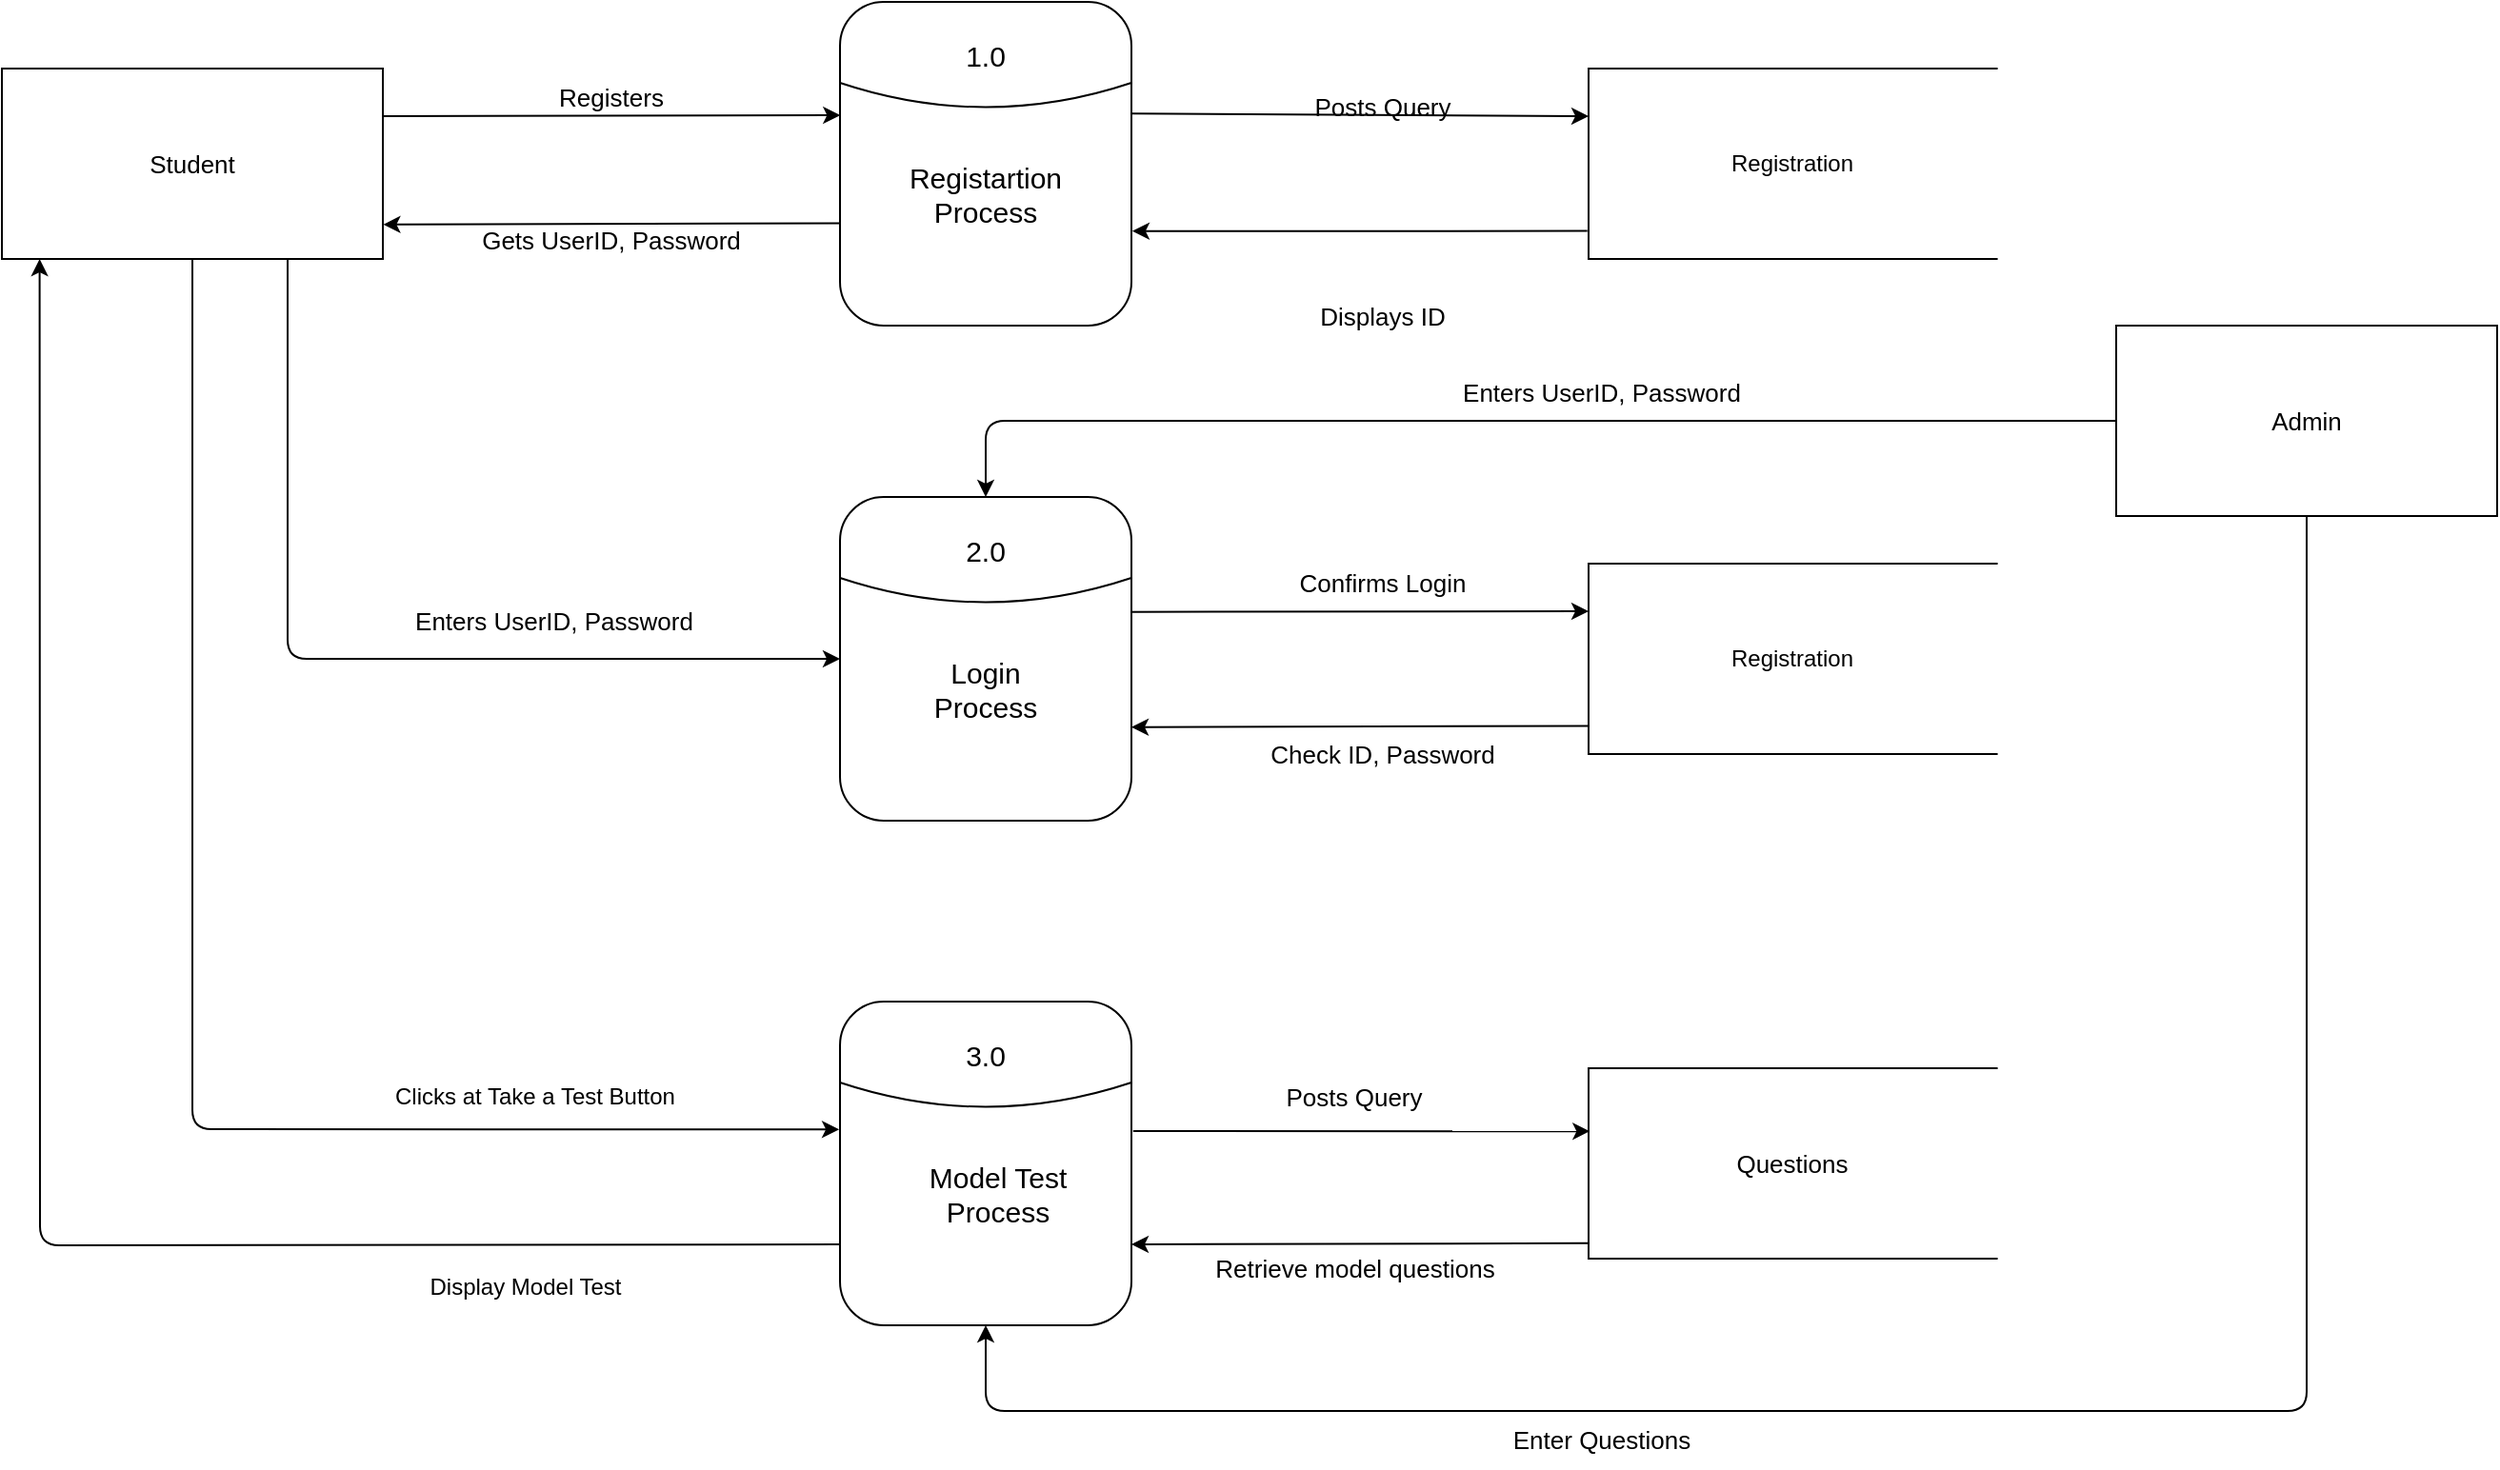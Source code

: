 <mxfile version="22.0.2" type="device">
  <diagram name="Page-1" id="Z-wb2gNtwLOhCS0-J-pc">
    <mxGraphModel dx="2128" dy="1016" grid="1" gridSize="10" guides="1" tooltips="1" connect="1" arrows="1" fold="1" page="0" pageScale="1" pageWidth="850" pageHeight="1100" math="0" shadow="0">
      <root>
        <mxCell id="0" />
        <mxCell id="1" parent="0" />
        <mxCell id="M_ZJVy5GG4jqJxde9E4l-4" style="edgeStyle=orthogonalEdgeStyle;rounded=1;orthogonalLoop=1;jettySize=auto;html=1;exitX=0.75;exitY=1;exitDx=0;exitDy=0;entryX=0;entryY=0.5;entryDx=0;entryDy=0;" edge="1" parent="1" source="Jwdn6dMMMGBfEsykWMbw-12" target="-IJpLmdYqkzlUvNU0imr-54">
          <mxGeometry relative="1" as="geometry" />
        </mxCell>
        <mxCell id="Jwdn6dMMMGBfEsykWMbw-12" value="&lt;font style=&quot;font-size: 13px;&quot;&gt;Student&lt;/font&gt;" style="rounded=0;whiteSpace=wrap;html=1;" parent="1" vertex="1">
          <mxGeometry x="-40" y="175" width="200" height="100" as="geometry" />
        </mxCell>
        <mxCell id="Jwdn6dMMMGBfEsykWMbw-13" value="" style="endArrow=classic;html=1;rounded=0;exitX=1;exitY=0.25;exitDx=0;exitDy=0;entryX=0.001;entryY=0.35;entryDx=0;entryDy=0;entryPerimeter=0;" parent="1" source="Jwdn6dMMMGBfEsykWMbw-12" target="-IJpLmdYqkzlUvNU0imr-1" edge="1">
          <mxGeometry width="50" height="50" relative="1" as="geometry">
            <mxPoint x="280" y="350" as="sourcePoint" />
            <mxPoint x="410.82" y="230.57" as="targetPoint" />
          </mxGeometry>
        </mxCell>
        <mxCell id="Jwdn6dMMMGBfEsykWMbw-14" value="" style="endArrow=classic;html=1;rounded=0;exitX=-0.002;exitY=0.684;exitDx=0;exitDy=0;entryX=1.001;entryY=0.819;entryDx=0;entryDy=0;exitPerimeter=0;entryPerimeter=0;" parent="1" source="-IJpLmdYqkzlUvNU0imr-1" target="Jwdn6dMMMGBfEsykWMbw-12" edge="1">
          <mxGeometry width="50" height="50" relative="1" as="geometry">
            <mxPoint x="410.69" y="260.6" as="sourcePoint" />
            <mxPoint x="130" y="270" as="targetPoint" />
          </mxGeometry>
        </mxCell>
        <mxCell id="Jwdn6dMMMGBfEsykWMbw-16" value="&lt;font style=&quot;font-size: 13px;&quot;&gt;Registers&lt;/font&gt;" style="text;html=1;strokeColor=none;fillColor=none;align=center;verticalAlign=middle;whiteSpace=wrap;rounded=0;" parent="1" vertex="1">
          <mxGeometry x="250" y="175" width="60" height="30" as="geometry" />
        </mxCell>
        <mxCell id="Jwdn6dMMMGBfEsykWMbw-20" value="&lt;font style=&quot;font-size: 13px;&quot;&gt;Gets UserID, Password&lt;/font&gt;" style="text;html=1;strokeColor=none;fillColor=none;align=center;verticalAlign=middle;whiteSpace=wrap;rounded=0;" parent="1" vertex="1">
          <mxGeometry x="205" y="250" width="150" height="30" as="geometry" />
        </mxCell>
        <mxCell id="Jwdn6dMMMGBfEsykWMbw-31" value="&lt;font style=&quot;font-size: 13px;&quot;&gt;Enters UserID, Password&lt;/font&gt;" style="text;html=1;strokeColor=none;fillColor=none;align=center;verticalAlign=middle;whiteSpace=wrap;rounded=0;rotation=0;" parent="1" vertex="1">
          <mxGeometry x="160" y="450" width="180" height="30" as="geometry" />
        </mxCell>
        <mxCell id="Jwdn6dMMMGBfEsykWMbw-41" value="" style="endArrow=classic;html=1;rounded=1;exitX=0.5;exitY=1;exitDx=0;exitDy=0;entryX=-0.003;entryY=0.395;entryDx=0;entryDy=0;entryPerimeter=0;" parent="1" source="Jwdn6dMMMGBfEsykWMbw-12" target="-IJpLmdYqkzlUvNU0imr-59" edge="1">
          <mxGeometry width="50" height="50" relative="1" as="geometry">
            <mxPoint x="530" y="640" as="sourcePoint" />
            <mxPoint x="428.038" y="699.038" as="targetPoint" />
            <Array as="points">
              <mxPoint x="60" y="732" />
            </Array>
          </mxGeometry>
        </mxCell>
        <mxCell id="Jwdn6dMMMGBfEsykWMbw-42" value="Display Model Test" style="text;html=1;strokeColor=none;fillColor=none;align=center;verticalAlign=middle;whiteSpace=wrap;rounded=0;rotation=0;" parent="1" vertex="1">
          <mxGeometry x="145" y="800" width="180" height="30" as="geometry" />
        </mxCell>
        <mxCell id="Jwdn6dMMMGBfEsykWMbw-43" value="" style="endArrow=classic;html=1;rounded=1;exitX=0;exitY=0.75;exitDx=0;exitDy=0;entryX=0.099;entryY=1;entryDx=0;entryDy=0;entryPerimeter=0;" parent="1" source="-IJpLmdYqkzlUvNU0imr-59" target="Jwdn6dMMMGBfEsykWMbw-12" edge="1">
          <mxGeometry width="50" height="50" relative="1" as="geometry">
            <mxPoint x="409.0" y="745" as="sourcePoint" />
            <mxPoint x="60" y="280" as="targetPoint" />
            <Array as="points">
              <mxPoint x="-20" y="793" />
            </Array>
          </mxGeometry>
        </mxCell>
        <mxCell id="Jwdn6dMMMGBfEsykWMbw-44" value="Clicks at Take a Test Button" style="text;html=1;strokeColor=none;fillColor=none;align=center;verticalAlign=middle;whiteSpace=wrap;rounded=0;rotation=0;" parent="1" vertex="1">
          <mxGeometry x="155" y="700" width="170" height="30" as="geometry" />
        </mxCell>
        <mxCell id="Jwdn6dMMMGBfEsykWMbw-60" value="&lt;font style=&quot;font-size: 13px;&quot;&gt;Displays ID&lt;/font&gt;" style="text;html=1;strokeColor=none;fillColor=none;align=center;verticalAlign=middle;whiteSpace=wrap;rounded=0;" parent="1" vertex="1">
          <mxGeometry x="640" y="290" width="90" height="30" as="geometry" />
        </mxCell>
        <mxCell id="Jwdn6dMMMGBfEsykWMbw-62" value="" style="endArrow=classic;html=1;rounded=0;exitX=1;exitY=0.355;exitDx=0;exitDy=0;entryX=0;entryY=0.25;entryDx=0;entryDy=0;exitPerimeter=0;" parent="1" source="-IJpLmdYqkzlUvNU0imr-54" target="aYnrMROXT0XuU4JTBHdX-2" edge="1">
          <mxGeometry width="50" height="50" relative="1" as="geometry">
            <mxPoint x="538.57" y="470.05" as="sourcePoint" />
            <mxPoint x="791.85" y="470.93" as="targetPoint" />
          </mxGeometry>
        </mxCell>
        <mxCell id="Jwdn6dMMMGBfEsykWMbw-63" value="" style="endArrow=classic;html=1;rounded=0;exitX=-0.001;exitY=0.852;exitDx=0;exitDy=0;entryX=1;entryY=0.711;entryDx=0;entryDy=0;entryPerimeter=0;exitPerimeter=0;" parent="1" source="aYnrMROXT0XuU4JTBHdX-2" target="-IJpLmdYqkzlUvNU0imr-54" edge="1">
          <mxGeometry width="50" height="50" relative="1" as="geometry">
            <mxPoint x="792.15" y="500.05" as="sourcePoint" />
            <mxPoint x="538.83" y="498.91" as="targetPoint" />
          </mxGeometry>
        </mxCell>
        <mxCell id="Jwdn6dMMMGBfEsykWMbw-65" value="&lt;font style=&quot;font-size: 13px;&quot;&gt;Check ID, Password&lt;/font&gt;" style="text;html=1;strokeColor=none;fillColor=none;align=center;verticalAlign=middle;whiteSpace=wrap;rounded=0;" parent="1" vertex="1">
          <mxGeometry x="615" y="520" width="140" height="30" as="geometry" />
        </mxCell>
        <mxCell id="Jwdn6dMMMGBfEsykWMbw-67" value="&lt;font style=&quot;font-size: 13px;&quot;&gt;Confirms Login&lt;/font&gt;" style="text;html=1;strokeColor=none;fillColor=none;align=center;verticalAlign=middle;whiteSpace=wrap;rounded=0;" parent="1" vertex="1">
          <mxGeometry x="630" y="430" width="110" height="30" as="geometry" />
        </mxCell>
        <mxCell id="Jwdn6dMMMGBfEsykWMbw-73" value="" style="endArrow=classic;html=1;rounded=0;exitX=1.006;exitY=0.4;exitDx=0;exitDy=0;entryX=0.003;entryY=0.331;entryDx=0;entryDy=0;entryPerimeter=0;exitPerimeter=0;" parent="1" source="-IJpLmdYqkzlUvNU0imr-59" target="Jwdn6dMMMGBfEsykWMbw-75" edge="1">
          <mxGeometry width="50" height="50" relative="1" as="geometry">
            <mxPoint x="554.997" y="700.0" as="sourcePoint" />
            <mxPoint x="792.0" y="701.0" as="targetPoint" />
          </mxGeometry>
        </mxCell>
        <mxCell id="Jwdn6dMMMGBfEsykWMbw-75" value="&lt;font style=&quot;font-size: 13px;&quot;&gt;Questions&lt;/font&gt;" style="html=1;dashed=0;whiteSpace=wrap;shape=partialRectangle;right=0;" parent="1" vertex="1">
          <mxGeometry x="793" y="700" width="214.29" height="100" as="geometry" />
        </mxCell>
        <mxCell id="Jwdn6dMMMGBfEsykWMbw-76" value="&lt;font style=&quot;font-size: 13px;&quot;&gt;Retrieve model questions&lt;/font&gt;" style="text;html=1;strokeColor=none;fillColor=none;align=center;verticalAlign=middle;whiteSpace=wrap;rounded=0;" parent="1" vertex="1">
          <mxGeometry x="593.5" y="790" width="153" height="30" as="geometry" />
        </mxCell>
        <mxCell id="Jwdn6dMMMGBfEsykWMbw-77" value="&lt;font style=&quot;font-size: 13px;&quot;&gt;Posts Query&lt;/font&gt;" style="text;html=1;strokeColor=none;fillColor=none;align=center;verticalAlign=middle;whiteSpace=wrap;rounded=0;" parent="1" vertex="1">
          <mxGeometry x="615" y="700" width="110" height="30" as="geometry" />
        </mxCell>
        <mxCell id="-IJpLmdYqkzlUvNU0imr-5" value="" style="group" parent="1" vertex="1" connectable="0">
          <mxGeometry x="400" y="140" width="153" height="170" as="geometry" />
        </mxCell>
        <mxCell id="-IJpLmdYqkzlUvNU0imr-1" value="" style="rounded=1;whiteSpace=wrap;html=1;" parent="-IJpLmdYqkzlUvNU0imr-5" vertex="1">
          <mxGeometry width="153" height="170" as="geometry" />
        </mxCell>
        <mxCell id="-IJpLmdYqkzlUvNU0imr-4" value="" style="endArrow=none;html=1;exitX=0;exitY=0.25;exitDx=0;exitDy=0;entryX=1;entryY=0.25;entryDx=0;entryDy=0;curved=1;" parent="-IJpLmdYqkzlUvNU0imr-5" source="-IJpLmdYqkzlUvNU0imr-1" target="-IJpLmdYqkzlUvNU0imr-1" edge="1">
          <mxGeometry width="50" height="50" relative="1" as="geometry">
            <mxPoint x="85" y="127.5" as="sourcePoint" />
            <mxPoint x="127.5" y="85" as="targetPoint" />
            <Array as="points">
              <mxPoint x="76.5" y="68" />
            </Array>
          </mxGeometry>
        </mxCell>
        <mxCell id="-IJpLmdYqkzlUvNU0imr-6" value="&lt;font style=&quot;font-size: 15px;&quot;&gt;1.0&lt;/font&gt;" style="text;html=1;strokeColor=none;fillColor=none;align=center;verticalAlign=middle;whiteSpace=wrap;rounded=0;" parent="-IJpLmdYqkzlUvNU0imr-5" vertex="1">
          <mxGeometry x="52.214" y="16.19" width="48.571" height="24.286" as="geometry" />
        </mxCell>
        <mxCell id="-IJpLmdYqkzlUvNU0imr-7" value="&lt;font style=&quot;font-size: 15px;&quot;&gt;Registartion Process&lt;/font&gt;" style="text;html=1;strokeColor=none;fillColor=none;align=center;verticalAlign=middle;whiteSpace=wrap;rounded=0;" parent="-IJpLmdYqkzlUvNU0imr-5" vertex="1">
          <mxGeometry x="15.786" y="89.048" width="121.429" height="24.286" as="geometry" />
        </mxCell>
        <mxCell id="-IJpLmdYqkzlUvNU0imr-46" value="" style="endArrow=classic;html=1;rounded=0;entryX=0;entryY=0.25;entryDx=0;entryDy=0;exitX=0.998;exitY=0.345;exitDx=0;exitDy=0;exitPerimeter=0;" parent="1" source="-IJpLmdYqkzlUvNU0imr-1" target="aYnrMROXT0XuU4JTBHdX-3" edge="1">
          <mxGeometry width="50" height="50" relative="1" as="geometry">
            <mxPoint x="560" y="220" as="sourcePoint" />
            <mxPoint x="792.85" y="231.63" as="targetPoint" />
          </mxGeometry>
        </mxCell>
        <mxCell id="-IJpLmdYqkzlUvNU0imr-52" value="" style="endArrow=classic;html=1;rounded=0;exitX=-0.003;exitY=0.853;exitDx=0;exitDy=0;entryX=1.003;entryY=0.708;entryDx=0;entryDy=0;exitPerimeter=0;entryPerimeter=0;" parent="1" source="aYnrMROXT0XuU4JTBHdX-3" target="-IJpLmdYqkzlUvNU0imr-1" edge="1">
          <mxGeometry width="50" height="50" relative="1" as="geometry">
            <mxPoint x="793" y="261.69" as="sourcePoint" />
            <mxPoint x="553" y="260.69" as="targetPoint" />
          </mxGeometry>
        </mxCell>
        <mxCell id="-IJpLmdYqkzlUvNU0imr-53" value="" style="group" parent="1" vertex="1" connectable="0">
          <mxGeometry x="400" y="400" width="153" height="170" as="geometry" />
        </mxCell>
        <mxCell id="-IJpLmdYqkzlUvNU0imr-54" value="" style="rounded=1;whiteSpace=wrap;html=1;" parent="-IJpLmdYqkzlUvNU0imr-53" vertex="1">
          <mxGeometry width="153" height="170" as="geometry" />
        </mxCell>
        <mxCell id="-IJpLmdYqkzlUvNU0imr-55" value="" style="endArrow=none;html=1;exitX=0;exitY=0.25;exitDx=0;exitDy=0;entryX=1;entryY=0.25;entryDx=0;entryDy=0;curved=1;" parent="-IJpLmdYqkzlUvNU0imr-53" source="-IJpLmdYqkzlUvNU0imr-54" target="-IJpLmdYqkzlUvNU0imr-54" edge="1">
          <mxGeometry width="50" height="50" relative="1" as="geometry">
            <mxPoint x="85" y="127.5" as="sourcePoint" />
            <mxPoint x="127.5" y="85" as="targetPoint" />
            <Array as="points">
              <mxPoint x="76.5" y="68" />
            </Array>
          </mxGeometry>
        </mxCell>
        <mxCell id="-IJpLmdYqkzlUvNU0imr-56" value="&lt;font style=&quot;font-size: 15px;&quot;&gt;2.0&lt;/font&gt;" style="text;html=1;strokeColor=none;fillColor=none;align=center;verticalAlign=middle;whiteSpace=wrap;rounded=0;" parent="-IJpLmdYqkzlUvNU0imr-53" vertex="1">
          <mxGeometry x="52.214" y="16.19" width="48.571" height="24.286" as="geometry" />
        </mxCell>
        <mxCell id="-IJpLmdYqkzlUvNU0imr-57" value="&lt;font style=&quot;font-size: 15px;&quot;&gt;Login&lt;br&gt;Process&lt;/font&gt;" style="text;html=1;strokeColor=none;fillColor=none;align=center;verticalAlign=middle;whiteSpace=wrap;rounded=0;" parent="-IJpLmdYqkzlUvNU0imr-53" vertex="1">
          <mxGeometry x="15.786" y="89.048" width="121.429" height="24.286" as="geometry" />
        </mxCell>
        <mxCell id="-IJpLmdYqkzlUvNU0imr-58" value="" style="group" parent="1" vertex="1" connectable="0">
          <mxGeometry x="400" y="665" width="153" height="170" as="geometry" />
        </mxCell>
        <mxCell id="-IJpLmdYqkzlUvNU0imr-59" value="" style="rounded=1;whiteSpace=wrap;html=1;" parent="-IJpLmdYqkzlUvNU0imr-58" vertex="1">
          <mxGeometry width="153" height="170" as="geometry" />
        </mxCell>
        <mxCell id="-IJpLmdYqkzlUvNU0imr-60" value="" style="endArrow=none;html=1;exitX=0;exitY=0.25;exitDx=0;exitDy=0;entryX=1;entryY=0.25;entryDx=0;entryDy=0;curved=1;" parent="-IJpLmdYqkzlUvNU0imr-58" source="-IJpLmdYqkzlUvNU0imr-59" target="-IJpLmdYqkzlUvNU0imr-59" edge="1">
          <mxGeometry width="50" height="50" relative="1" as="geometry">
            <mxPoint x="85" y="127.5" as="sourcePoint" />
            <mxPoint x="127.5" y="85" as="targetPoint" />
            <Array as="points">
              <mxPoint x="76.5" y="68" />
            </Array>
          </mxGeometry>
        </mxCell>
        <mxCell id="-IJpLmdYqkzlUvNU0imr-61" value="&lt;font style=&quot;font-size: 15px;&quot;&gt;3.0&lt;/font&gt;" style="text;html=1;strokeColor=none;fillColor=none;align=center;verticalAlign=middle;whiteSpace=wrap;rounded=0;" parent="-IJpLmdYqkzlUvNU0imr-58" vertex="1">
          <mxGeometry x="52.214" y="16.19" width="48.571" height="24.286" as="geometry" />
        </mxCell>
        <mxCell id="-IJpLmdYqkzlUvNU0imr-62" value="&lt;font style=&quot;font-size: 15px;&quot;&gt;Model Test&lt;br&gt;Process&lt;/font&gt;" style="text;html=1;strokeColor=none;fillColor=none;align=center;verticalAlign=middle;whiteSpace=wrap;rounded=0;" parent="-IJpLmdYqkzlUvNU0imr-58" vertex="1">
          <mxGeometry x="15.79" y="89.05" width="134.21" height="24.29" as="geometry" />
        </mxCell>
        <mxCell id="Jwdn6dMMMGBfEsykWMbw-74" value="" style="endArrow=classic;html=1;rounded=0;entryX=1;entryY=0.75;entryDx=0;entryDy=0;exitX=-0.002;exitY=0.919;exitDx=0;exitDy=0;exitPerimeter=0;" parent="1" source="Jwdn6dMMMGBfEsykWMbw-75" target="-IJpLmdYqkzlUvNU0imr-59" edge="1">
          <mxGeometry width="50" height="50" relative="1" as="geometry">
            <mxPoint x="790" y="768" as="sourcePoint" />
            <mxPoint x="553" y="744.66" as="targetPoint" />
          </mxGeometry>
        </mxCell>
        <mxCell id="aYnrMROXT0XuU4JTBHdX-2" value="Registration" style="html=1;dashed=0;whiteSpace=wrap;shape=partialRectangle;right=0;" parent="1" vertex="1">
          <mxGeometry x="793" y="435" width="214.29" height="100" as="geometry" />
        </mxCell>
        <mxCell id="aYnrMROXT0XuU4JTBHdX-3" value="Registration" style="html=1;dashed=0;whiteSpace=wrap;shape=partialRectangle;right=0;" parent="1" vertex="1">
          <mxGeometry x="793" y="175" width="214.29" height="100" as="geometry" />
        </mxCell>
        <mxCell id="aYnrMROXT0XuU4JTBHdX-5" value="&lt;font style=&quot;font-size: 13px;&quot;&gt;Posts Query&lt;/font&gt;" style="text;html=1;strokeColor=none;fillColor=none;align=center;verticalAlign=middle;whiteSpace=wrap;rounded=0;" parent="1" vertex="1">
          <mxGeometry x="630" y="180" width="110" height="30" as="geometry" />
        </mxCell>
        <mxCell id="M_ZJVy5GG4jqJxde9E4l-1" style="edgeStyle=orthogonalEdgeStyle;rounded=1;orthogonalLoop=1;jettySize=auto;html=1;exitX=0.5;exitY=1;exitDx=0;exitDy=0;entryX=0.5;entryY=1;entryDx=0;entryDy=0;" edge="1" parent="1" source="aYnrMROXT0XuU4JTBHdX-7" target="-IJpLmdYqkzlUvNU0imr-59">
          <mxGeometry relative="1" as="geometry">
            <Array as="points">
              <mxPoint x="1170" y="880" />
              <mxPoint x="477" y="880" />
            </Array>
          </mxGeometry>
        </mxCell>
        <mxCell id="M_ZJVy5GG4jqJxde9E4l-2" style="edgeStyle=orthogonalEdgeStyle;rounded=1;orthogonalLoop=1;jettySize=auto;html=1;exitX=0;exitY=0.5;exitDx=0;exitDy=0;entryX=0.5;entryY=0;entryDx=0;entryDy=0;" edge="1" parent="1" source="aYnrMROXT0XuU4JTBHdX-7" target="-IJpLmdYqkzlUvNU0imr-54">
          <mxGeometry relative="1" as="geometry" />
        </mxCell>
        <mxCell id="aYnrMROXT0XuU4JTBHdX-7" value="&lt;font style=&quot;font-size: 13px;&quot;&gt;Admin&lt;/font&gt;" style="rounded=0;whiteSpace=wrap;html=1;" parent="1" vertex="1">
          <mxGeometry x="1070" y="310" width="200" height="100" as="geometry" />
        </mxCell>
        <mxCell id="aYnrMROXT0XuU4JTBHdX-11" value="&lt;font style=&quot;font-size: 13px;&quot;&gt;Enters UserID, Password&lt;/font&gt;" style="text;html=1;strokeColor=none;fillColor=none;align=center;verticalAlign=middle;whiteSpace=wrap;rounded=0;rotation=0;" parent="1" vertex="1">
          <mxGeometry x="710" y="330" width="180" height="30" as="geometry" />
        </mxCell>
        <mxCell id="aYnrMROXT0XuU4JTBHdX-21" value="&lt;font style=&quot;font-size: 13px;&quot;&gt;Enter Questions&lt;/font&gt;" style="text;html=1;strokeColor=none;fillColor=none;align=center;verticalAlign=middle;whiteSpace=wrap;rounded=0;" parent="1" vertex="1">
          <mxGeometry x="730" y="880" width="140" height="30" as="geometry" />
        </mxCell>
      </root>
    </mxGraphModel>
  </diagram>
</mxfile>
